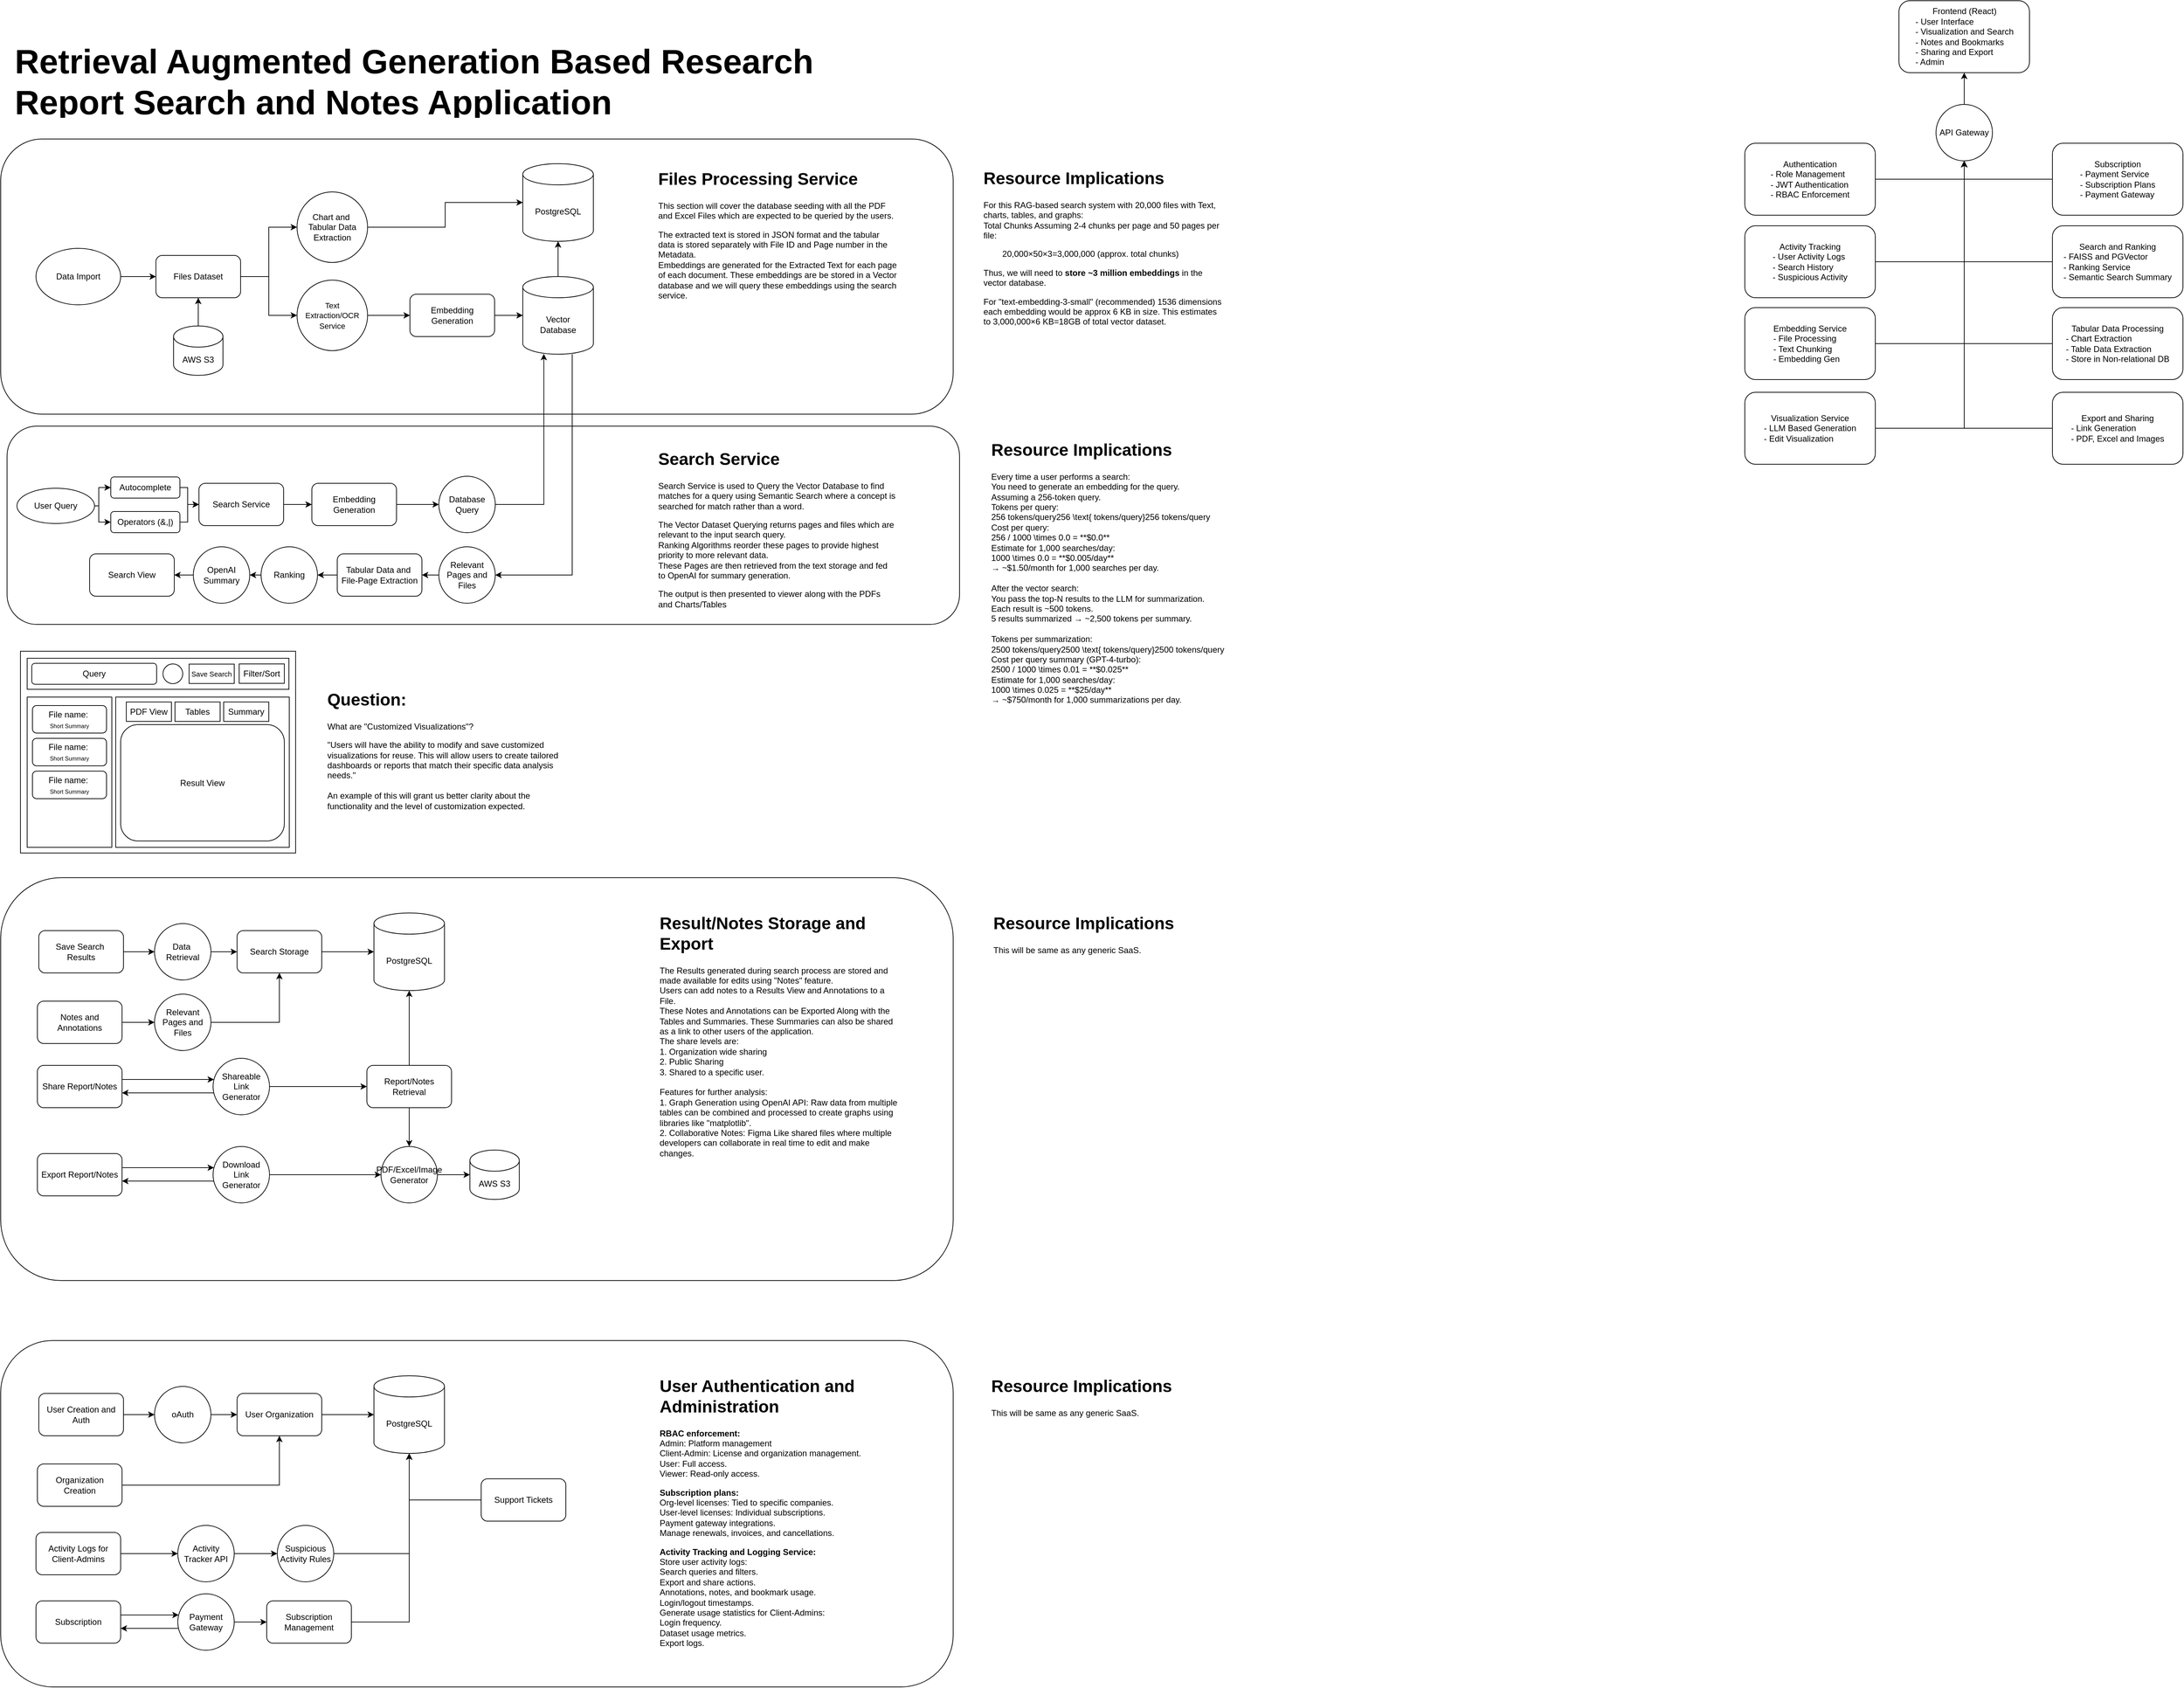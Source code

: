 <mxfile version="26.1.3">
  <diagram id="prtHgNgQTEPvFCAcTncT" name="Page-1">
    <mxGraphModel dx="2468" dy="1210" grid="0" gridSize="10" guides="1" tooltips="1" connect="1" arrows="1" fold="1" page="0" pageScale="1" pageWidth="827" pageHeight="1169" math="0" shadow="0">
      <root>
        <mxCell id="0" />
        <mxCell id="1" parent="0" />
        <mxCell id="w0o_VN7VHRVcwuZl0_9_-65" value="&lt;h1 style=&quot;margin-top: 0px;&quot;&gt;Resource Implications&lt;/h1&gt;&lt;p class=&quot;&quot; data-end=&quot;107&quot; data-start=&quot;69&quot;&gt;For this RAG-based search system with &lt;span data-end=&quot;126&quot; data-start=&quot;110&quot;&gt;20,000 files with &lt;/span&gt;&lt;span data-end=&quot;151&quot; data-start=&quot;129&quot;&gt;Text, charts, tables, and graphs:&lt;br&gt;Total Chunks Assuming 2-4 chunks per page and 50 pages per file: &lt;br&gt;&lt;/span&gt;&lt;/p&gt;&lt;p class=&quot;&quot; data-end=&quot;107&quot; data-start=&quot;69&quot;&gt;&lt;span class=&quot;katex-display&quot;&gt;&lt;span class=&quot;katex&quot;&gt;&lt;span aria-hidden=&quot;true&quot; class=&quot;katex-html&quot;&gt;&lt;span class=&quot;base&quot;&gt;&lt;span class=&quot;mord&quot;&gt;&lt;span style=&quot;white-space: pre;&quot;&gt;&#x9;&lt;/span&gt;20&lt;/span&gt;&lt;span class=&quot;mpunct&quot;&gt;,&lt;/span&gt;&lt;span class=&quot;mspace&quot;&gt;&lt;/span&gt;&lt;span class=&quot;mord&quot;&gt;000&lt;/span&gt;&lt;span class=&quot;mspace&quot;&gt;&lt;/span&gt;&lt;span class=&quot;mbin&quot;&gt;×&lt;/span&gt;&lt;span class=&quot;mspace&quot;&gt;&lt;/span&gt;&lt;/span&gt;&lt;span class=&quot;base&quot;&gt;&lt;span class=&quot;strut&quot;&gt;&lt;/span&gt;&lt;span class=&quot;mord&quot;&gt;50&lt;/span&gt;&lt;span class=&quot;mspace&quot;&gt;&lt;/span&gt;&lt;span class=&quot;mbin&quot;&gt;×&lt;/span&gt;&lt;span class=&quot;mspace&quot;&gt;&lt;/span&gt;&lt;/span&gt;&lt;span class=&quot;base&quot;&gt;&lt;span class=&quot;strut&quot;&gt;&lt;/span&gt;&lt;span class=&quot;mord&quot;&gt;3&lt;/span&gt;&lt;span class=&quot;mspace&quot;&gt;&lt;/span&gt;&lt;span class=&quot;mrel&quot;&gt;=&lt;/span&gt;&lt;span class=&quot;mspace&quot;&gt;&lt;/span&gt;&lt;/span&gt;&lt;span class=&quot;base&quot;&gt;&lt;span class=&quot;strut&quot;&gt;&lt;/span&gt;&lt;span class=&quot;mord&quot;&gt;3&lt;/span&gt;&lt;span class=&quot;mpunct&quot;&gt;,&lt;/span&gt;&lt;span class=&quot;mspace&quot;&gt;&lt;/span&gt;&lt;span class=&quot;mord&quot;&gt;000&lt;/span&gt;&lt;span class=&quot;mpunct&quot;&gt;,&lt;/span&gt;&lt;span class=&quot;mspace&quot;&gt;&lt;/span&gt;&lt;span class=&quot;mord&quot;&gt;000&lt;/span&gt;&lt;span class=&quot;mord text&quot;&gt;&lt;span class=&quot;mord&quot;&gt;&amp;nbsp;(approx.&amp;nbsp;total&amp;nbsp;chunks)&lt;/span&gt;&lt;/span&gt;&lt;/span&gt;&lt;/span&gt;&lt;/span&gt;&lt;/span&gt;&lt;/p&gt;&lt;p class=&quot;&quot; data-end=&quot;595&quot; data-start=&quot;516&quot;&gt;Thus, we will need to &lt;strong data-end=&quot;570&quot; data-start=&quot;539&quot;&gt;store ~3 million embeddings&lt;/strong&gt; in the vector database.&lt;/p&gt;&lt;p class=&quot;&quot; data-end=&quot;595&quot; data-start=&quot;516&quot;&gt;For &quot;text-embedding-3-small&quot; (recommended) 1536 dimensions each embedding would be approx 6 KB in size. This estimates to &lt;span class=&quot;base&quot;&gt;&lt;span class=&quot;mord&quot;&gt;3&lt;/span&gt;&lt;span class=&quot;mpunct&quot;&gt;,&lt;/span&gt;&lt;span class=&quot;mspace&quot;&gt;&lt;/span&gt;&lt;span class=&quot;mord&quot;&gt;000&lt;/span&gt;&lt;span class=&quot;mpunct&quot;&gt;,&lt;/span&gt;&lt;span class=&quot;mspace&quot;&gt;&lt;/span&gt;&lt;span class=&quot;mord&quot;&gt;000&lt;/span&gt;&lt;span class=&quot;mspace&quot;&gt;&lt;/span&gt;&lt;span class=&quot;mbin&quot;&gt;×&lt;/span&gt;&lt;span class=&quot;mspace&quot;&gt;&lt;/span&gt;&lt;/span&gt;&lt;span class=&quot;base&quot;&gt;&lt;span class=&quot;strut&quot;&gt;&lt;/span&gt;&lt;span class=&quot;mord&quot;&gt;6&lt;/span&gt;&lt;span class=&quot;mord text&quot;&gt;&lt;span class=&quot;mord&quot;&gt;&amp;nbsp;KB&lt;/span&gt;&lt;/span&gt;&lt;span class=&quot;mspace&quot;&gt;&lt;/span&gt;&lt;span class=&quot;mrel&quot;&gt;=&lt;/span&gt;&lt;span class=&quot;mspace&quot;&gt;&lt;/span&gt;&lt;/span&gt;&lt;span class=&quot;base&quot;&gt;&lt;span class=&quot;strut&quot;&gt;&lt;/span&gt;&lt;span class=&quot;mord&quot;&gt;18&lt;/span&gt;&lt;span class=&quot;mord mathnormal&quot;&gt;GB of total vector dataset.&lt;/span&gt;&lt;/span&gt;&lt;/p&gt;&lt;p class=&quot;&quot; data-end=&quot;595&quot; data-start=&quot;516&quot;&gt;&lt;span class=&quot;base&quot;&gt;&lt;span class=&quot;mord mathnormal&quot;&gt;&lt;br&gt;&lt;/span&gt;&lt;/span&gt;&lt;/p&gt;&lt;br/&gt;&lt;p class=&quot;&quot; data-end=&quot;107&quot; data-start=&quot;69&quot;&gt;&lt;br&gt;&lt;br/&gt;&lt;/p&gt;&lt;p class=&quot;&quot; data-end=&quot;595&quot; data-start=&quot;516&quot;&gt;&lt;br&gt;&lt;/p&gt;&lt;p class=&quot;&quot; data-end=&quot;107&quot; data-start=&quot;69&quot;&gt;&lt;br&gt;&lt;/p&gt;" style="text;html=1;whiteSpace=wrap;overflow=hidden;rounded=0;" vertex="1" parent="1">
          <mxGeometry x="1281" y="-40" width="340" height="230" as="geometry" />
        </mxCell>
        <mxCell id="w0o_VN7VHRVcwuZl0_9_-64" value="" style="rounded=1;whiteSpace=wrap;html=1;" vertex="1" parent="1">
          <mxGeometry x="-101" y="332" width="1350" height="281" as="geometry" />
        </mxCell>
        <mxCell id="w0o_VN7VHRVcwuZl0_9_-26" style="edgeStyle=orthogonalEdgeStyle;rounded=0;orthogonalLoop=1;jettySize=auto;html=1;entryX=0;entryY=0.5;entryDx=0;entryDy=0;" edge="1" parent="1" source="w0o_VN7VHRVcwuZl0_9_-22" target="w0o_VN7VHRVcwuZl0_9_-25">
          <mxGeometry relative="1" as="geometry" />
        </mxCell>
        <mxCell id="w0o_VN7VHRVcwuZl0_9_-22" value="Search Service" style="rounded=1;whiteSpace=wrap;html=1;" vertex="1" parent="1">
          <mxGeometry x="171" y="413" width="120" height="60" as="geometry" />
        </mxCell>
        <mxCell id="w0o_VN7VHRVcwuZl0_9_-80" style="edgeStyle=orthogonalEdgeStyle;rounded=0;orthogonalLoop=1;jettySize=auto;html=1;" edge="1" parent="1" source="w0o_VN7VHRVcwuZl0_9_-23" target="w0o_VN7VHRVcwuZl0_9_-76">
          <mxGeometry relative="1" as="geometry">
            <Array as="points">
              <mxPoint x="29" y="445" />
              <mxPoint x="29" y="419" />
            </Array>
          </mxGeometry>
        </mxCell>
        <mxCell id="w0o_VN7VHRVcwuZl0_9_-81" style="edgeStyle=orthogonalEdgeStyle;rounded=0;orthogonalLoop=1;jettySize=auto;html=1;" edge="1" parent="1" source="w0o_VN7VHRVcwuZl0_9_-23" target="w0o_VN7VHRVcwuZl0_9_-79">
          <mxGeometry relative="1" as="geometry">
            <Array as="points">
              <mxPoint x="29" y="445" />
              <mxPoint x="29" y="468" />
            </Array>
          </mxGeometry>
        </mxCell>
        <mxCell id="w0o_VN7VHRVcwuZl0_9_-23" value="User Query" style="ellipse;whiteSpace=wrap;html=1;" vertex="1" parent="1">
          <mxGeometry x="-87" y="420" width="110" height="50" as="geometry" />
        </mxCell>
        <mxCell id="w0o_VN7VHRVcwuZl0_9_-31" style="edgeStyle=orthogonalEdgeStyle;rounded=0;orthogonalLoop=1;jettySize=auto;html=1;entryX=0;entryY=0.5;entryDx=0;entryDy=0;" edge="1" parent="1" source="w0o_VN7VHRVcwuZl0_9_-25" target="w0o_VN7VHRVcwuZl0_9_-30">
          <mxGeometry relative="1" as="geometry" />
        </mxCell>
        <mxCell id="w0o_VN7VHRVcwuZl0_9_-25" value="Embedding Generation" style="rounded=1;whiteSpace=wrap;html=1;" vertex="1" parent="1">
          <mxGeometry x="331" y="413" width="120" height="60" as="geometry" />
        </mxCell>
        <mxCell id="w0o_VN7VHRVcwuZl0_9_-29" value="" style="group;fillColor=none;" vertex="1" connectable="0" parent="1">
          <mxGeometry x="-110" y="-75" width="1350" height="390" as="geometry" />
        </mxCell>
        <mxCell id="w0o_VN7VHRVcwuZl0_9_-28" value="" style="rounded=1;whiteSpace=wrap;html=1;" vertex="1" parent="w0o_VN7VHRVcwuZl0_9_-29">
          <mxGeometry width="1350" height="390" as="geometry" />
        </mxCell>
        <mxCell id="w0o_VN7VHRVcwuZl0_9_-8" style="edgeStyle=orthogonalEdgeStyle;rounded=0;orthogonalLoop=1;jettySize=auto;html=1;entryX=0;entryY=0.5;entryDx=0;entryDy=0;" edge="1" parent="w0o_VN7VHRVcwuZl0_9_-29" source="w0o_VN7VHRVcwuZl0_9_-1" target="w0o_VN7VHRVcwuZl0_9_-3">
          <mxGeometry relative="1" as="geometry" />
        </mxCell>
        <mxCell id="w0o_VN7VHRVcwuZl0_9_-9" style="edgeStyle=orthogonalEdgeStyle;rounded=0;orthogonalLoop=1;jettySize=auto;html=1;entryX=0;entryY=0.5;entryDx=0;entryDy=0;" edge="1" parent="w0o_VN7VHRVcwuZl0_9_-29" source="w0o_VN7VHRVcwuZl0_9_-1" target="w0o_VN7VHRVcwuZl0_9_-4">
          <mxGeometry relative="1" as="geometry" />
        </mxCell>
        <mxCell id="w0o_VN7VHRVcwuZl0_9_-1" value="Files Dataset" style="rounded=1;whiteSpace=wrap;html=1;" vertex="1" parent="w0o_VN7VHRVcwuZl0_9_-29">
          <mxGeometry x="220" y="165" width="120" height="60" as="geometry" />
        </mxCell>
        <mxCell id="w0o_VN7VHRVcwuZl0_9_-2" value="Embedding Generation" style="rounded=1;whiteSpace=wrap;html=1;" vertex="1" parent="w0o_VN7VHRVcwuZl0_9_-29">
          <mxGeometry x="580" y="220" width="120" height="60" as="geometry" />
        </mxCell>
        <mxCell id="w0o_VN7VHRVcwuZl0_9_-10" style="edgeStyle=orthogonalEdgeStyle;rounded=0;orthogonalLoop=1;jettySize=auto;html=1;entryX=0;entryY=0.5;entryDx=0;entryDy=0;" edge="1" parent="w0o_VN7VHRVcwuZl0_9_-29" source="w0o_VN7VHRVcwuZl0_9_-3" target="w0o_VN7VHRVcwuZl0_9_-2">
          <mxGeometry relative="1" as="geometry" />
        </mxCell>
        <mxCell id="w0o_VN7VHRVcwuZl0_9_-3" value="&lt;p&gt;&lt;font style=&quot;font-size: 11px;&quot;&gt;Text Extraction/OCR Service&lt;/font&gt;&lt;/p&gt;" style="ellipse;whiteSpace=wrap;html=1;aspect=fixed;" vertex="1" parent="w0o_VN7VHRVcwuZl0_9_-29">
          <mxGeometry x="420" y="200" width="100" height="100" as="geometry" />
        </mxCell>
        <mxCell id="w0o_VN7VHRVcwuZl0_9_-15" style="edgeStyle=orthogonalEdgeStyle;rounded=0;orthogonalLoop=1;jettySize=auto;html=1;entryX=0;entryY=0.5;entryDx=0;entryDy=0;entryPerimeter=0;" edge="1" parent="w0o_VN7VHRVcwuZl0_9_-29" source="w0o_VN7VHRVcwuZl0_9_-4" target="w0o_VN7VHRVcwuZl0_9_-12">
          <mxGeometry relative="1" as="geometry">
            <mxPoint x="610" y="265" as="targetPoint" />
          </mxGeometry>
        </mxCell>
        <mxCell id="w0o_VN7VHRVcwuZl0_9_-4" value="&lt;div&gt;Chart and&amp;nbsp;&lt;/div&gt;&lt;div&gt;Tabular Data Extraction&lt;/div&gt;" style="ellipse;whiteSpace=wrap;html=1;aspect=fixed;" vertex="1" parent="w0o_VN7VHRVcwuZl0_9_-29">
          <mxGeometry x="420" y="75" width="100" height="100" as="geometry" />
        </mxCell>
        <mxCell id="w0o_VN7VHRVcwuZl0_9_-14" style="edgeStyle=orthogonalEdgeStyle;rounded=0;orthogonalLoop=1;jettySize=auto;html=1;" edge="1" parent="w0o_VN7VHRVcwuZl0_9_-29" source="w0o_VN7VHRVcwuZl0_9_-6" target="w0o_VN7VHRVcwuZl0_9_-12">
          <mxGeometry relative="1" as="geometry" />
        </mxCell>
        <mxCell id="w0o_VN7VHRVcwuZl0_9_-6" value="&lt;div&gt;Vector&lt;/div&gt;&lt;div&gt;Database&lt;/div&gt;" style="shape=cylinder3;whiteSpace=wrap;html=1;boundedLbl=1;backgroundOutline=1;size=15;" vertex="1" parent="w0o_VN7VHRVcwuZl0_9_-29">
          <mxGeometry x="740" y="195" width="100" height="110" as="geometry" />
        </mxCell>
        <mxCell id="w0o_VN7VHRVcwuZl0_9_-12" value="PostgreSQL" style="shape=cylinder3;whiteSpace=wrap;html=1;boundedLbl=1;backgroundOutline=1;size=15;" vertex="1" parent="w0o_VN7VHRVcwuZl0_9_-29">
          <mxGeometry x="740" y="35" width="100" height="110" as="geometry" />
        </mxCell>
        <mxCell id="w0o_VN7VHRVcwuZl0_9_-13" style="edgeStyle=orthogonalEdgeStyle;rounded=0;orthogonalLoop=1;jettySize=auto;html=1;entryX=0;entryY=0.5;entryDx=0;entryDy=0;entryPerimeter=0;" edge="1" parent="w0o_VN7VHRVcwuZl0_9_-29" source="w0o_VN7VHRVcwuZl0_9_-2" target="w0o_VN7VHRVcwuZl0_9_-6">
          <mxGeometry relative="1" as="geometry" />
        </mxCell>
        <mxCell id="w0o_VN7VHRVcwuZl0_9_-17" value="&lt;h1 style=&quot;margin-top: 0px;&quot;&gt;Files Processing Service&lt;/h1&gt;&lt;p&gt;This section will cover the database seeding with all the PDF and Excel Files which are expected to be queried by the users.&lt;/p&gt;&lt;p&gt;The extracted text is stored in JSON format and the tabular data is stored separately with File ID and Page number in the Metadata. &lt;br&gt;Embeddings are generated for the Extracted Text for each page of each document. These embeddings are be stored in a Vector database and we will query these embeddings using the search service.&lt;/p&gt;" style="text;html=1;whiteSpace=wrap;overflow=hidden;rounded=0;" vertex="1" parent="w0o_VN7VHRVcwuZl0_9_-29">
          <mxGeometry x="930" y="36" width="340" height="230" as="geometry" />
        </mxCell>
        <mxCell id="w0o_VN7VHRVcwuZl0_9_-19" style="edgeStyle=orthogonalEdgeStyle;rounded=0;orthogonalLoop=1;jettySize=auto;html=1;entryX=0;entryY=0.5;entryDx=0;entryDy=0;" edge="1" parent="w0o_VN7VHRVcwuZl0_9_-29" source="w0o_VN7VHRVcwuZl0_9_-18" target="w0o_VN7VHRVcwuZl0_9_-1">
          <mxGeometry relative="1" as="geometry" />
        </mxCell>
        <mxCell id="w0o_VN7VHRVcwuZl0_9_-18" value="Data Import" style="ellipse;whiteSpace=wrap;html=1;" vertex="1" parent="w0o_VN7VHRVcwuZl0_9_-29">
          <mxGeometry x="50" y="155" width="120" height="80" as="geometry" />
        </mxCell>
        <mxCell id="w0o_VN7VHRVcwuZl0_9_-21" value="" style="edgeStyle=orthogonalEdgeStyle;rounded=0;orthogonalLoop=1;jettySize=auto;html=1;" edge="1" parent="w0o_VN7VHRVcwuZl0_9_-29" source="w0o_VN7VHRVcwuZl0_9_-20" target="w0o_VN7VHRVcwuZl0_9_-1">
          <mxGeometry relative="1" as="geometry" />
        </mxCell>
        <mxCell id="w0o_VN7VHRVcwuZl0_9_-20" value="AWS S3" style="shape=cylinder3;whiteSpace=wrap;html=1;boundedLbl=1;backgroundOutline=1;size=15;" vertex="1" parent="w0o_VN7VHRVcwuZl0_9_-29">
          <mxGeometry x="245" y="265" width="70" height="70" as="geometry" />
        </mxCell>
        <mxCell id="w0o_VN7VHRVcwuZl0_9_-32" style="edgeStyle=orthogonalEdgeStyle;rounded=0;orthogonalLoop=1;jettySize=auto;html=1;entryX=0.298;entryY=0.996;entryDx=0;entryDy=0;entryPerimeter=0;" edge="1" parent="1" source="w0o_VN7VHRVcwuZl0_9_-30" target="w0o_VN7VHRVcwuZl0_9_-6">
          <mxGeometry relative="1" as="geometry" />
        </mxCell>
        <mxCell id="w0o_VN7VHRVcwuZl0_9_-30" value="Database Query" style="ellipse;whiteSpace=wrap;html=1;aspect=fixed;" vertex="1" parent="1">
          <mxGeometry x="511" y="403" width="80" height="80" as="geometry" />
        </mxCell>
        <mxCell id="w0o_VN7VHRVcwuZl0_9_-37" style="edgeStyle=orthogonalEdgeStyle;rounded=0;orthogonalLoop=1;jettySize=auto;html=1;entryX=1;entryY=0.5;entryDx=0;entryDy=0;" edge="1" parent="1" source="w0o_VN7VHRVcwuZl0_9_-33" target="w0o_VN7VHRVcwuZl0_9_-36">
          <mxGeometry relative="1" as="geometry" />
        </mxCell>
        <mxCell id="w0o_VN7VHRVcwuZl0_9_-33" value="&lt;div&gt;Relevant Pages and Files&lt;/div&gt;" style="ellipse;whiteSpace=wrap;html=1;aspect=fixed;" vertex="1" parent="1">
          <mxGeometry x="511" y="503" width="80" height="80" as="geometry" />
        </mxCell>
        <mxCell id="w0o_VN7VHRVcwuZl0_9_-34" style="edgeStyle=orthogonalEdgeStyle;rounded=0;orthogonalLoop=1;jettySize=auto;html=1;entryX=1;entryY=0.5;entryDx=0;entryDy=0;" edge="1" parent="1" source="w0o_VN7VHRVcwuZl0_9_-6" target="w0o_VN7VHRVcwuZl0_9_-33">
          <mxGeometry relative="1" as="geometry">
            <Array as="points">
              <mxPoint x="700" y="543" />
            </Array>
          </mxGeometry>
        </mxCell>
        <mxCell id="w0o_VN7VHRVcwuZl0_9_-41" style="edgeStyle=orthogonalEdgeStyle;rounded=0;orthogonalLoop=1;jettySize=auto;html=1;entryX=1;entryY=0.5;entryDx=0;entryDy=0;" edge="1" parent="1" source="w0o_VN7VHRVcwuZl0_9_-36" target="w0o_VN7VHRVcwuZl0_9_-39">
          <mxGeometry relative="1" as="geometry" />
        </mxCell>
        <mxCell id="w0o_VN7VHRVcwuZl0_9_-36" value="&lt;div&gt;Tabular Data and&amp;nbsp;&lt;/div&gt;&lt;div&gt;File-Page Extraction&lt;/div&gt;" style="rounded=1;whiteSpace=wrap;html=1;" vertex="1" parent="1">
          <mxGeometry x="367" y="513" width="120" height="60" as="geometry" />
        </mxCell>
        <mxCell id="w0o_VN7VHRVcwuZl0_9_-69" style="edgeStyle=orthogonalEdgeStyle;rounded=0;orthogonalLoop=1;jettySize=auto;html=1;" edge="1" parent="1" source="w0o_VN7VHRVcwuZl0_9_-39" target="w0o_VN7VHRVcwuZl0_9_-68">
          <mxGeometry relative="1" as="geometry" />
        </mxCell>
        <mxCell id="w0o_VN7VHRVcwuZl0_9_-39" value="Ranking" style="ellipse;whiteSpace=wrap;html=1;aspect=fixed;" vertex="1" parent="1">
          <mxGeometry x="259" y="503" width="80" height="80" as="geometry" />
        </mxCell>
        <mxCell id="w0o_VN7VHRVcwuZl0_9_-42" value="Search View" style="rounded=1;whiteSpace=wrap;html=1;" vertex="1" parent="1">
          <mxGeometry x="16" y="513" width="120" height="60" as="geometry" />
        </mxCell>
        <mxCell id="w0o_VN7VHRVcwuZl0_9_-63" value="&lt;h1 style=&quot;margin-top: 0px;&quot;&gt;Search Service&lt;/h1&gt;&lt;p&gt;Search Service is used to Query the Vector Database to find matches for a query using Semantic Search where a concept is searched for match rather than a word.&lt;/p&gt;&lt;p&gt;The Vector Dataset Querying returns pages and files which are relevant to the input search query. &lt;br&gt;Ranking Algorithms reorder these pages to provide highest priority to more relevant data.&lt;br&gt;These Pages are then retrieved from the text storage and fed to OpenAI for summary generation. &lt;br&gt;&lt;/p&gt;&lt;p&gt;The output is then presented to viewer along with the PDFs and Charts/Tables&lt;/p&gt;" style="text;html=1;whiteSpace=wrap;overflow=hidden;rounded=0;" vertex="1" parent="1">
          <mxGeometry x="820" y="357.5" width="340" height="230" as="geometry" />
        </mxCell>
        <mxCell id="w0o_VN7VHRVcwuZl0_9_-67" value="&lt;h1 style=&quot;margin-top: 0px;&quot;&gt;&lt;font style=&quot;font-size: 48px;&quot;&gt;Retrieval Augmented Generation Based Research Report Search and Notes Application&lt;/font&gt;&lt;/h1&gt;" style="text;html=1;whiteSpace=wrap;overflow=hidden;rounded=0;movable=1;resizable=1;rotatable=1;deletable=1;editable=1;locked=0;connectable=1;" vertex="1" parent="1">
          <mxGeometry x="-92" y="-220" width="1235" height="112" as="geometry" />
        </mxCell>
        <mxCell id="w0o_VN7VHRVcwuZl0_9_-70" style="edgeStyle=orthogonalEdgeStyle;rounded=0;orthogonalLoop=1;jettySize=auto;html=1;" edge="1" parent="1" source="w0o_VN7VHRVcwuZl0_9_-68" target="w0o_VN7VHRVcwuZl0_9_-42">
          <mxGeometry relative="1" as="geometry" />
        </mxCell>
        <mxCell id="w0o_VN7VHRVcwuZl0_9_-68" value="&lt;div&gt;OpenAI&lt;/div&gt;&lt;div&gt;Summary&lt;/div&gt;" style="ellipse;whiteSpace=wrap;html=1;aspect=fixed;" vertex="1" parent="1">
          <mxGeometry x="163" y="503" width="80" height="80" as="geometry" />
        </mxCell>
        <mxCell id="w0o_VN7VHRVcwuZl0_9_-82" style="edgeStyle=orthogonalEdgeStyle;rounded=0;orthogonalLoop=1;jettySize=auto;html=1;" edge="1" parent="1" source="w0o_VN7VHRVcwuZl0_9_-76" target="w0o_VN7VHRVcwuZl0_9_-22">
          <mxGeometry relative="1" as="geometry">
            <Array as="points">
              <mxPoint x="155" y="419" />
              <mxPoint x="155" y="443" />
            </Array>
          </mxGeometry>
        </mxCell>
        <mxCell id="w0o_VN7VHRVcwuZl0_9_-76" value="Autocomplete" style="rounded=1;whiteSpace=wrap;html=1;" vertex="1" parent="1">
          <mxGeometry x="46" y="404" width="98" height="30" as="geometry" />
        </mxCell>
        <mxCell id="w0o_VN7VHRVcwuZl0_9_-83" style="edgeStyle=orthogonalEdgeStyle;rounded=0;orthogonalLoop=1;jettySize=auto;html=1;entryX=0;entryY=0.5;entryDx=0;entryDy=0;" edge="1" parent="1" source="w0o_VN7VHRVcwuZl0_9_-79" target="w0o_VN7VHRVcwuZl0_9_-22">
          <mxGeometry relative="1" as="geometry">
            <Array as="points">
              <mxPoint x="155" y="468" />
              <mxPoint x="155" y="443" />
            </Array>
          </mxGeometry>
        </mxCell>
        <mxCell id="w0o_VN7VHRVcwuZl0_9_-79" value="Operators (&amp;amp;,|)" style="rounded=1;whiteSpace=wrap;html=1;" vertex="1" parent="1">
          <mxGeometry x="46" y="453" width="98" height="30" as="geometry" />
        </mxCell>
        <mxCell id="w0o_VN7VHRVcwuZl0_9_-99" value="" style="group" vertex="1" connectable="0" parent="1">
          <mxGeometry x="-82" y="651" width="390" height="286" as="geometry" />
        </mxCell>
        <mxCell id="w0o_VN7VHRVcwuZl0_9_-84" value="" style="rounded=0;whiteSpace=wrap;html=1;" vertex="1" parent="w0o_VN7VHRVcwuZl0_9_-99">
          <mxGeometry width="390" height="286" as="geometry" />
        </mxCell>
        <mxCell id="w0o_VN7VHRVcwuZl0_9_-85" value="" style="rounded=0;whiteSpace=wrap;html=1;" vertex="1" parent="w0o_VN7VHRVcwuZl0_9_-99">
          <mxGeometry x="9.5" y="65" width="120" height="213" as="geometry" />
        </mxCell>
        <mxCell id="w0o_VN7VHRVcwuZl0_9_-86" value="" style="rounded=0;whiteSpace=wrap;html=1;" vertex="1" parent="w0o_VN7VHRVcwuZl0_9_-99">
          <mxGeometry x="9.5" y="10" width="371" height="44" as="geometry" />
        </mxCell>
        <mxCell id="w0o_VN7VHRVcwuZl0_9_-87" value="Query" style="rounded=1;whiteSpace=wrap;html=1;" vertex="1" parent="w0o_VN7VHRVcwuZl0_9_-99">
          <mxGeometry x="16" y="17.12" width="177" height="29.75" as="geometry" />
        </mxCell>
        <mxCell id="w0o_VN7VHRVcwuZl0_9_-88" value="" style="ellipse;whiteSpace=wrap;html=1;aspect=fixed;" vertex="1" parent="w0o_VN7VHRVcwuZl0_9_-99">
          <mxGeometry x="202" y="18.005" width="28" height="28" as="geometry" />
        </mxCell>
        <mxCell id="w0o_VN7VHRVcwuZl0_9_-89" value="&lt;font style=&quot;font-size: 10px;&quot;&gt;Save Search&lt;/font&gt;" style="whiteSpace=wrap;html=1;rounded=0;" vertex="1" parent="w0o_VN7VHRVcwuZl0_9_-99">
          <mxGeometry x="239" y="18.25" width="64" height="27.51" as="geometry" />
        </mxCell>
        <mxCell id="w0o_VN7VHRVcwuZl0_9_-90" value="&lt;div&gt;File name:&amp;nbsp;&lt;/div&gt;&lt;div&gt;&lt;font style=&quot;font-size: 8px;&quot;&gt;Short Summary&lt;/font&gt;&lt;/div&gt;" style="rounded=1;whiteSpace=wrap;html=1;" vertex="1" parent="w0o_VN7VHRVcwuZl0_9_-99">
          <mxGeometry x="17" y="77" width="105" height="39" as="geometry" />
        </mxCell>
        <mxCell id="w0o_VN7VHRVcwuZl0_9_-91" value="&lt;div&gt;File name:&amp;nbsp;&lt;/div&gt;&lt;div&gt;&lt;font style=&quot;font-size: 8px;&quot;&gt;Short Summary&lt;/font&gt;&lt;/div&gt;" style="rounded=1;whiteSpace=wrap;html=1;" vertex="1" parent="w0o_VN7VHRVcwuZl0_9_-99">
          <mxGeometry x="17" y="123.5" width="105" height="39" as="geometry" />
        </mxCell>
        <mxCell id="w0o_VN7VHRVcwuZl0_9_-92" value="&lt;div&gt;File name:&amp;nbsp;&lt;/div&gt;&lt;div&gt;&lt;font style=&quot;font-size: 8px;&quot;&gt;Short Summary&lt;/font&gt;&lt;/div&gt;" style="rounded=1;whiteSpace=wrap;html=1;" vertex="1" parent="w0o_VN7VHRVcwuZl0_9_-99">
          <mxGeometry x="17" y="170" width="105" height="39" as="geometry" />
        </mxCell>
        <mxCell id="w0o_VN7VHRVcwuZl0_9_-93" value="" style="rounded=0;whiteSpace=wrap;html=1;" vertex="1" parent="w0o_VN7VHRVcwuZl0_9_-99">
          <mxGeometry x="135" y="65" width="246" height="213" as="geometry" />
        </mxCell>
        <mxCell id="w0o_VN7VHRVcwuZl0_9_-94" value="Result View" style="rounded=1;whiteSpace=wrap;html=1;" vertex="1" parent="w0o_VN7VHRVcwuZl0_9_-99">
          <mxGeometry x="142" y="104" width="232" height="165" as="geometry" />
        </mxCell>
        <mxCell id="w0o_VN7VHRVcwuZl0_9_-96" value="PDF View" style="whiteSpace=wrap;html=1;rounded=0;" vertex="1" parent="w0o_VN7VHRVcwuZl0_9_-99">
          <mxGeometry x="150" y="72" width="64" height="27.51" as="geometry" />
        </mxCell>
        <mxCell id="w0o_VN7VHRVcwuZl0_9_-97" value="Tables" style="whiteSpace=wrap;html=1;rounded=0;" vertex="1" parent="w0o_VN7VHRVcwuZl0_9_-99">
          <mxGeometry x="219" y="72" width="64" height="27.51" as="geometry" />
        </mxCell>
        <mxCell id="w0o_VN7VHRVcwuZl0_9_-98" value="Summary" style="whiteSpace=wrap;html=1;rounded=0;" vertex="1" parent="w0o_VN7VHRVcwuZl0_9_-99">
          <mxGeometry x="288" y="72" width="64" height="27.51" as="geometry" />
        </mxCell>
        <mxCell id="w0o_VN7VHRVcwuZl0_9_-101" value="Filter/Sort" style="whiteSpace=wrap;html=1;rounded=0;" vertex="1" parent="w0o_VN7VHRVcwuZl0_9_-99">
          <mxGeometry x="310" y="18.01" width="64" height="27.51" as="geometry" />
        </mxCell>
        <mxCell id="w0o_VN7VHRVcwuZl0_9_-102" value="&lt;h1 style=&quot;margin-top: 0px;&quot;&gt;Question:&lt;/h1&gt;&lt;p class=&quot;&quot; data-end=&quot;107&quot; data-start=&quot;69&quot;&gt;&lt;span data-end=&quot;151&quot; data-start=&quot;129&quot;&gt;What are &quot;Customized Visualizations&quot;?&lt;/span&gt;&lt;/p&gt;&quot;Users will have the ability to modify and save customized visualizations for reuse. This will allow users to create tailored dashboards or reports that match their specific data analysis needs.&quot;&lt;br&gt;&lt;br&gt;An example of this will grant us better clarity about the functionality and the level of customization expected.&lt;p class=&quot;&quot; data-end=&quot;595&quot; data-start=&quot;516&quot;&gt;&lt;br&gt;&lt;/p&gt;&lt;p class=&quot;&quot; data-end=&quot;107&quot; data-start=&quot;69&quot;&gt;&lt;br&gt;&lt;/p&gt;" style="text;html=1;whiteSpace=wrap;overflow=hidden;rounded=0;" vertex="1" parent="1">
          <mxGeometry x="351" y="699" width="340" height="190" as="geometry" />
        </mxCell>
        <mxCell id="w0o_VN7VHRVcwuZl0_9_-103" value="" style="rounded=1;whiteSpace=wrap;html=1;" vertex="1" parent="1">
          <mxGeometry x="-110" y="972" width="1350" height="571" as="geometry" />
        </mxCell>
        <mxCell id="w0o_VN7VHRVcwuZl0_9_-153" style="edgeStyle=orthogonalEdgeStyle;rounded=0;orthogonalLoop=1;jettySize=auto;html=1;" edge="1" parent="1" source="w0o_VN7VHRVcwuZl0_9_-113" target="w0o_VN7VHRVcwuZl0_9_-146">
          <mxGeometry relative="1" as="geometry" />
        </mxCell>
        <mxCell id="w0o_VN7VHRVcwuZl0_9_-113" value="&lt;div&gt;Relevant Pages and Files&lt;/div&gt;" style="ellipse;whiteSpace=wrap;html=1;aspect=fixed;" vertex="1" parent="1">
          <mxGeometry x="108" y="1137" width="80" height="80" as="geometry" />
        </mxCell>
        <mxCell id="w0o_VN7VHRVcwuZl0_9_-148" style="edgeStyle=orthogonalEdgeStyle;rounded=0;orthogonalLoop=1;jettySize=auto;html=1;" edge="1" parent="1" source="w0o_VN7VHRVcwuZl0_9_-118" target="w0o_VN7VHRVcwuZl0_9_-121">
          <mxGeometry relative="1" as="geometry" />
        </mxCell>
        <mxCell id="w0o_VN7VHRVcwuZl0_9_-118" value="&lt;div&gt;Save Search&amp;nbsp;&lt;/div&gt;&lt;div&gt;Results&lt;/div&gt;" style="rounded=1;whiteSpace=wrap;html=1;" vertex="1" parent="1">
          <mxGeometry x="-56" y="1047" width="120" height="60" as="geometry" />
        </mxCell>
        <mxCell id="w0o_VN7VHRVcwuZl0_9_-119" value="&lt;h1 style=&quot;margin-top: 0px;&quot;&gt;Result/Notes Storage and Export&lt;/h1&gt;&lt;div&gt;The Results generated during search process are stored and made available for edits using &quot;Notes&quot; feature. &lt;br&gt;Users can add notes to a Results View and Annotations to a File.&lt;/div&gt;&lt;div&gt;These Notes and Annotations can be Exported Along with the Tables and Summaries. These Summaries can also be shared as a link to other users of the application.&lt;/div&gt;&lt;div&gt;The share levels are:&lt;br&gt;1. Organization wide sharing&lt;/div&gt;&lt;div&gt;2. Public Sharing&lt;/div&gt;&lt;div&gt;3. Shared to a specific user.&lt;br&gt;&lt;br&gt;Features for further analysis:&lt;br&gt;1. Graph Generation using OpenAI API: Raw data from multiple tables can be combined and processed to create graphs using libraries like &quot;matplotlib&quot;.&lt;/div&gt;&lt;div&gt;2. Collaborative Notes: Figma Like shared files where multiple developers can collaborate in real time to edit and make changes. &lt;br&gt;&lt;/div&gt;&lt;div&gt;&lt;br&gt;&lt;/div&gt;" style="text;html=1;whiteSpace=wrap;overflow=hidden;rounded=0;" vertex="1" parent="1">
          <mxGeometry x="822" y="1015.5" width="340" height="386.5" as="geometry" />
        </mxCell>
        <mxCell id="w0o_VN7VHRVcwuZl0_9_-149" style="edgeStyle=orthogonalEdgeStyle;rounded=0;orthogonalLoop=1;jettySize=auto;html=1;" edge="1" parent="1" source="w0o_VN7VHRVcwuZl0_9_-121" target="w0o_VN7VHRVcwuZl0_9_-146">
          <mxGeometry relative="1" as="geometry" />
        </mxCell>
        <mxCell id="w0o_VN7VHRVcwuZl0_9_-121" value="&lt;div&gt;Data&amp;nbsp;&lt;/div&gt;&lt;div&gt;Retrieval&lt;/div&gt;" style="ellipse;whiteSpace=wrap;html=1;aspect=fixed;" vertex="1" parent="1">
          <mxGeometry x="108" y="1037" width="80" height="80" as="geometry" />
        </mxCell>
        <mxCell id="w0o_VN7VHRVcwuZl0_9_-145" value="PostgreSQL" style="shape=cylinder3;whiteSpace=wrap;html=1;boundedLbl=1;backgroundOutline=1;size=15;" vertex="1" parent="1">
          <mxGeometry x="419" y="1022" width="100" height="110" as="geometry" />
        </mxCell>
        <mxCell id="w0o_VN7VHRVcwuZl0_9_-150" style="edgeStyle=orthogonalEdgeStyle;rounded=0;orthogonalLoop=1;jettySize=auto;html=1;" edge="1" parent="1" source="w0o_VN7VHRVcwuZl0_9_-146" target="w0o_VN7VHRVcwuZl0_9_-145">
          <mxGeometry relative="1" as="geometry" />
        </mxCell>
        <mxCell id="w0o_VN7VHRVcwuZl0_9_-146" value="Search Storage" style="rounded=1;whiteSpace=wrap;html=1;" vertex="1" parent="1">
          <mxGeometry x="225" y="1047" width="120" height="60" as="geometry" />
        </mxCell>
        <mxCell id="w0o_VN7VHRVcwuZl0_9_-152" style="edgeStyle=orthogonalEdgeStyle;rounded=0;orthogonalLoop=1;jettySize=auto;html=1;entryX=0;entryY=0.5;entryDx=0;entryDy=0;" edge="1" parent="1" source="w0o_VN7VHRVcwuZl0_9_-151" target="w0o_VN7VHRVcwuZl0_9_-113">
          <mxGeometry relative="1" as="geometry" />
        </mxCell>
        <mxCell id="w0o_VN7VHRVcwuZl0_9_-151" value="Notes and Annotations" style="rounded=1;whiteSpace=wrap;html=1;" vertex="1" parent="1">
          <mxGeometry x="-58" y="1147" width="120" height="60" as="geometry" />
        </mxCell>
        <mxCell id="w0o_VN7VHRVcwuZl0_9_-166" style="edgeStyle=orthogonalEdgeStyle;rounded=0;orthogonalLoop=1;jettySize=auto;html=1;" edge="1" parent="1" source="w0o_VN7VHRVcwuZl0_9_-154" target="w0o_VN7VHRVcwuZl0_9_-162">
          <mxGeometry relative="1" as="geometry">
            <Array as="points">
              <mxPoint x="126" y="1258" />
              <mxPoint x="126" y="1258" />
            </Array>
          </mxGeometry>
        </mxCell>
        <mxCell id="w0o_VN7VHRVcwuZl0_9_-154" value="Share Report/Notes" style="rounded=1;whiteSpace=wrap;html=1;" vertex="1" parent="1">
          <mxGeometry x="-58" y="1238" width="120" height="60" as="geometry" />
        </mxCell>
        <mxCell id="w0o_VN7VHRVcwuZl0_9_-168" style="edgeStyle=orthogonalEdgeStyle;rounded=0;orthogonalLoop=1;jettySize=auto;html=1;" edge="1" parent="1" source="w0o_VN7VHRVcwuZl0_9_-162" target="w0o_VN7VHRVcwuZl0_9_-154">
          <mxGeometry relative="1" as="geometry">
            <Array as="points">
              <mxPoint x="128" y="1277" />
              <mxPoint x="128" y="1277" />
            </Array>
          </mxGeometry>
        </mxCell>
        <mxCell id="w0o_VN7VHRVcwuZl0_9_-173" style="edgeStyle=orthogonalEdgeStyle;rounded=0;orthogonalLoop=1;jettySize=auto;html=1;entryX=0;entryY=0.5;entryDx=0;entryDy=0;" edge="1" parent="1" source="w0o_VN7VHRVcwuZl0_9_-162" target="w0o_VN7VHRVcwuZl0_9_-171">
          <mxGeometry relative="1" as="geometry" />
        </mxCell>
        <mxCell id="w0o_VN7VHRVcwuZl0_9_-162" value="Shareable Link Generator" style="ellipse;whiteSpace=wrap;html=1;aspect=fixed;" vertex="1" parent="1">
          <mxGeometry x="191" y="1228" width="80" height="80" as="geometry" />
        </mxCell>
        <mxCell id="w0o_VN7VHRVcwuZl0_9_-170" value="&lt;div&gt;&lt;font style=&quot;font-size: 12px;&quot;&gt;PDF/Excel/Image Generator&lt;/font&gt;&lt;/div&gt;" style="ellipse;whiteSpace=wrap;html=1;aspect=fixed;" vertex="1" parent="1">
          <mxGeometry x="429" y="1353" width="80" height="80" as="geometry" />
        </mxCell>
        <mxCell id="w0o_VN7VHRVcwuZl0_9_-172" style="edgeStyle=orthogonalEdgeStyle;rounded=0;orthogonalLoop=1;jettySize=auto;html=1;" edge="1" parent="1" source="w0o_VN7VHRVcwuZl0_9_-171" target="w0o_VN7VHRVcwuZl0_9_-145">
          <mxGeometry relative="1" as="geometry" />
        </mxCell>
        <mxCell id="w0o_VN7VHRVcwuZl0_9_-178" style="edgeStyle=orthogonalEdgeStyle;rounded=0;orthogonalLoop=1;jettySize=auto;html=1;" edge="1" parent="1" source="w0o_VN7VHRVcwuZl0_9_-171" target="w0o_VN7VHRVcwuZl0_9_-170">
          <mxGeometry relative="1" as="geometry" />
        </mxCell>
        <mxCell id="w0o_VN7VHRVcwuZl0_9_-171" value="Report/Notes Retrieval" style="rounded=1;whiteSpace=wrap;html=1;" vertex="1" parent="1">
          <mxGeometry x="409" y="1238" width="120" height="60" as="geometry" />
        </mxCell>
        <mxCell id="w0o_VN7VHRVcwuZl0_9_-175" value="AWS S3" style="shape=cylinder3;whiteSpace=wrap;html=1;boundedLbl=1;backgroundOutline=1;size=15;" vertex="1" parent="1">
          <mxGeometry x="555" y="1358" width="70" height="70" as="geometry" />
        </mxCell>
        <mxCell id="w0o_VN7VHRVcwuZl0_9_-179" style="edgeStyle=orthogonalEdgeStyle;rounded=0;orthogonalLoop=1;jettySize=auto;html=1;entryX=0;entryY=0.5;entryDx=0;entryDy=0;entryPerimeter=0;" edge="1" parent="1" source="w0o_VN7VHRVcwuZl0_9_-170" target="w0o_VN7VHRVcwuZl0_9_-175">
          <mxGeometry relative="1" as="geometry" />
        </mxCell>
        <mxCell id="w0o_VN7VHRVcwuZl0_9_-185" style="edgeStyle=orthogonalEdgeStyle;rounded=0;orthogonalLoop=1;jettySize=auto;html=1;" edge="1" parent="1" source="w0o_VN7VHRVcwuZl0_9_-181" target="w0o_VN7VHRVcwuZl0_9_-170">
          <mxGeometry relative="1" as="geometry" />
        </mxCell>
        <mxCell id="w0o_VN7VHRVcwuZl0_9_-181" value="Download Link Generator" style="ellipse;whiteSpace=wrap;html=1;aspect=fixed;" vertex="1" parent="1">
          <mxGeometry x="191" y="1353" width="80" height="80" as="geometry" />
        </mxCell>
        <mxCell id="w0o_VN7VHRVcwuZl0_9_-182" value="Export Report/Notes" style="rounded=1;whiteSpace=wrap;html=1;" vertex="1" parent="1">
          <mxGeometry x="-58" y="1363" width="120" height="60" as="geometry" />
        </mxCell>
        <mxCell id="w0o_VN7VHRVcwuZl0_9_-183" style="edgeStyle=orthogonalEdgeStyle;rounded=0;orthogonalLoop=1;jettySize=auto;html=1;" edge="1" source="w0o_VN7VHRVcwuZl0_9_-182" target="w0o_VN7VHRVcwuZl0_9_-181" parent="1">
          <mxGeometry relative="1" as="geometry">
            <Array as="points">
              <mxPoint x="126" y="1383" />
              <mxPoint x="126" y="1383" />
            </Array>
          </mxGeometry>
        </mxCell>
        <mxCell id="w0o_VN7VHRVcwuZl0_9_-184" style="edgeStyle=orthogonalEdgeStyle;rounded=0;orthogonalLoop=1;jettySize=auto;html=1;" edge="1" source="w0o_VN7VHRVcwuZl0_9_-181" target="w0o_VN7VHRVcwuZl0_9_-182" parent="1">
          <mxGeometry relative="1" as="geometry">
            <Array as="points">
              <mxPoint x="128" y="1402" />
              <mxPoint x="128" y="1402" />
            </Array>
          </mxGeometry>
        </mxCell>
        <mxCell id="w0o_VN7VHRVcwuZl0_9_-215" value="" style="rounded=1;whiteSpace=wrap;html=1;" vertex="1" parent="1">
          <mxGeometry x="-110" y="1628" width="1350" height="491" as="geometry" />
        </mxCell>
        <mxCell id="w0o_VN7VHRVcwuZl0_9_-218" style="edgeStyle=orthogonalEdgeStyle;rounded=0;orthogonalLoop=1;jettySize=auto;html=1;" edge="1" parent="1" source="w0o_VN7VHRVcwuZl0_9_-219" target="w0o_VN7VHRVcwuZl0_9_-222">
          <mxGeometry relative="1" as="geometry" />
        </mxCell>
        <mxCell id="w0o_VN7VHRVcwuZl0_9_-219" value="User Creation and Auth" style="rounded=1;whiteSpace=wrap;html=1;" vertex="1" parent="1">
          <mxGeometry x="-56" y="1703" width="120" height="60" as="geometry" />
        </mxCell>
        <mxCell id="w0o_VN7VHRVcwuZl0_9_-220" value="&lt;h1 style=&quot;margin-top: 0px;&quot;&gt;User Authentication and Administration&lt;/h1&gt;&lt;p class=&quot;&quot; data-end=&quot;3476&quot; data-start=&quot;3455&quot;&gt;&lt;b&gt;RBAC&amp;nbsp;enforcement:&lt;br&gt;&lt;/b&gt;Admin:&amp;nbsp;Platform&amp;nbsp;management&lt;br&gt;Client-Admin:&amp;nbsp;License&amp;nbsp;and&amp;nbsp;organization&amp;nbsp;management.&lt;br&gt;User:&amp;nbsp;Full&amp;nbsp;access.&lt;br&gt;Viewer:&amp;nbsp;Read-only&amp;nbsp;access.&lt;/p&gt;&lt;p class=&quot;&quot; data-end=&quot;3476&quot; data-start=&quot;3455&quot;&gt;&lt;b&gt;Subscription&amp;nbsp;plans:&lt;/b&gt;&lt;br&gt;Org-level&amp;nbsp;licenses:&amp;nbsp;Tied&amp;nbsp;to&amp;nbsp;specific&amp;nbsp;companies.&lt;br&gt;User-level&amp;nbsp;licenses:&amp;nbsp;Individual&amp;nbsp;subscriptions.&lt;br&gt;Payment&amp;nbsp;gateway&amp;nbsp;integrations.&lt;br&gt;Manage&amp;nbsp;renewals,&amp;nbsp;invoices,&amp;nbsp;and&amp;nbsp;cancellations.&lt;br&gt;&lt;/p&gt;&lt;p class=&quot;&quot; data-end=&quot;3476&quot; data-start=&quot;3455&quot;&gt;&lt;b&gt;Activity&amp;nbsp;Tracking&amp;nbsp;and&amp;nbsp;Logging&amp;nbsp;Service:&lt;/b&gt;&lt;br&gt;Store&amp;nbsp;user&amp;nbsp;activity&amp;nbsp;logs:&lt;br&gt;Search&amp;nbsp;queries&amp;nbsp;and&amp;nbsp;filters.&lt;br&gt;Export&amp;nbsp;and&amp;nbsp;share&amp;nbsp;actions.&lt;br&gt;Annotations,&amp;nbsp;notes,&amp;nbsp;and&amp;nbsp;bookmark&amp;nbsp;usage.&lt;br&gt;Login/logout&amp;nbsp;timestamps.&lt;br&gt;Generate&amp;nbsp;usage&amp;nbsp;statistics&amp;nbsp;for&amp;nbsp;Client-Admins:&lt;br&gt;Login&amp;nbsp;frequency.&lt;br&gt;Dataset&amp;nbsp;usage&amp;nbsp;metrics.&lt;br&gt;Export&amp;nbsp;logs.&lt;br&gt;&lt;br&gt;&lt;br&gt;&lt;br&gt;&lt;/p&gt;&lt;p class=&quot;&quot; data-end=&quot;3476&quot; data-start=&quot;3455&quot;&gt;&lt;br&gt;&lt;/p&gt;" style="text;html=1;whiteSpace=wrap;overflow=hidden;rounded=0;" vertex="1" parent="1">
          <mxGeometry x="822" y="1671.5" width="340" height="406.5" as="geometry" />
        </mxCell>
        <mxCell id="w0o_VN7VHRVcwuZl0_9_-221" style="edgeStyle=orthogonalEdgeStyle;rounded=0;orthogonalLoop=1;jettySize=auto;html=1;" edge="1" parent="1" source="w0o_VN7VHRVcwuZl0_9_-222" target="w0o_VN7VHRVcwuZl0_9_-225">
          <mxGeometry relative="1" as="geometry" />
        </mxCell>
        <mxCell id="w0o_VN7VHRVcwuZl0_9_-222" value="oAuth" style="ellipse;whiteSpace=wrap;html=1;aspect=fixed;" vertex="1" parent="1">
          <mxGeometry x="108" y="1693" width="80" height="80" as="geometry" />
        </mxCell>
        <mxCell id="w0o_VN7VHRVcwuZl0_9_-223" value="PostgreSQL" style="shape=cylinder3;whiteSpace=wrap;html=1;boundedLbl=1;backgroundOutline=1;size=15;" vertex="1" parent="1">
          <mxGeometry x="419" y="1678" width="100" height="110" as="geometry" />
        </mxCell>
        <mxCell id="w0o_VN7VHRVcwuZl0_9_-224" style="edgeStyle=orthogonalEdgeStyle;rounded=0;orthogonalLoop=1;jettySize=auto;html=1;" edge="1" parent="1" source="w0o_VN7VHRVcwuZl0_9_-225" target="w0o_VN7VHRVcwuZl0_9_-223">
          <mxGeometry relative="1" as="geometry" />
        </mxCell>
        <mxCell id="w0o_VN7VHRVcwuZl0_9_-225" value="User Organization" style="rounded=1;whiteSpace=wrap;html=1;" vertex="1" parent="1">
          <mxGeometry x="225" y="1703" width="120" height="60" as="geometry" />
        </mxCell>
        <mxCell id="w0o_VN7VHRVcwuZl0_9_-244" style="edgeStyle=orthogonalEdgeStyle;rounded=0;orthogonalLoop=1;jettySize=auto;html=1;" edge="1" parent="1" source="w0o_VN7VHRVcwuZl0_9_-227" target="w0o_VN7VHRVcwuZl0_9_-225">
          <mxGeometry relative="1" as="geometry" />
        </mxCell>
        <mxCell id="w0o_VN7VHRVcwuZl0_9_-227" value="&lt;div&gt;Organization&lt;/div&gt;&lt;div&gt;Creation&lt;/div&gt;" style="rounded=1;whiteSpace=wrap;html=1;" vertex="1" parent="1">
          <mxGeometry x="-58" y="1803" width="120" height="60" as="geometry" />
        </mxCell>
        <mxCell id="w0o_VN7VHRVcwuZl0_9_-228" style="edgeStyle=orthogonalEdgeStyle;rounded=0;orthogonalLoop=1;jettySize=auto;html=1;" edge="1" parent="1" source="w0o_VN7VHRVcwuZl0_9_-229" target="w0o_VN7VHRVcwuZl0_9_-232">
          <mxGeometry relative="1" as="geometry">
            <Array as="points">
              <mxPoint x="124" y="2017" />
              <mxPoint x="124" y="2017" />
            </Array>
          </mxGeometry>
        </mxCell>
        <mxCell id="w0o_VN7VHRVcwuZl0_9_-229" value="Subscription" style="rounded=1;whiteSpace=wrap;html=1;" vertex="1" parent="1">
          <mxGeometry x="-60" y="1997" width="120" height="60" as="geometry" />
        </mxCell>
        <mxCell id="w0o_VN7VHRVcwuZl0_9_-230" style="edgeStyle=orthogonalEdgeStyle;rounded=0;orthogonalLoop=1;jettySize=auto;html=1;" edge="1" parent="1" source="w0o_VN7VHRVcwuZl0_9_-232" target="w0o_VN7VHRVcwuZl0_9_-229">
          <mxGeometry relative="1" as="geometry">
            <Array as="points">
              <mxPoint x="126" y="2036" />
              <mxPoint x="126" y="2036" />
            </Array>
          </mxGeometry>
        </mxCell>
        <mxCell id="w0o_VN7VHRVcwuZl0_9_-231" style="edgeStyle=orthogonalEdgeStyle;rounded=0;orthogonalLoop=1;jettySize=auto;html=1;entryX=0;entryY=0.5;entryDx=0;entryDy=0;" edge="1" parent="1" source="w0o_VN7VHRVcwuZl0_9_-232" target="w0o_VN7VHRVcwuZl0_9_-236">
          <mxGeometry relative="1" as="geometry" />
        </mxCell>
        <mxCell id="w0o_VN7VHRVcwuZl0_9_-232" value="Payment Gateway" style="ellipse;whiteSpace=wrap;html=1;aspect=fixed;" vertex="1" parent="1">
          <mxGeometry x="141" y="1987" width="80" height="80" as="geometry" />
        </mxCell>
        <mxCell id="w0o_VN7VHRVcwuZl0_9_-234" style="edgeStyle=orthogonalEdgeStyle;rounded=0;orthogonalLoop=1;jettySize=auto;html=1;" edge="1" parent="1" source="w0o_VN7VHRVcwuZl0_9_-236" target="w0o_VN7VHRVcwuZl0_9_-223">
          <mxGeometry relative="1" as="geometry" />
        </mxCell>
        <mxCell id="w0o_VN7VHRVcwuZl0_9_-236" value="Subscription Management" style="rounded=1;whiteSpace=wrap;html=1;" vertex="1" parent="1">
          <mxGeometry x="267" y="1997" width="120" height="60" as="geometry" />
        </mxCell>
        <mxCell id="w0o_VN7VHRVcwuZl0_9_-253" style="edgeStyle=orthogonalEdgeStyle;rounded=0;orthogonalLoop=1;jettySize=auto;html=1;" edge="1" parent="1" source="w0o_VN7VHRVcwuZl0_9_-245" target="w0o_VN7VHRVcwuZl0_9_-252">
          <mxGeometry relative="1" as="geometry" />
        </mxCell>
        <mxCell id="w0o_VN7VHRVcwuZl0_9_-245" value="Activity Tracker API" style="ellipse;whiteSpace=wrap;html=1;aspect=fixed;" vertex="1" parent="1">
          <mxGeometry x="141" y="1890" width="80" height="80" as="geometry" />
        </mxCell>
        <mxCell id="w0o_VN7VHRVcwuZl0_9_-248" style="edgeStyle=orthogonalEdgeStyle;rounded=0;orthogonalLoop=1;jettySize=auto;html=1;" edge="1" parent="1" source="w0o_VN7VHRVcwuZl0_9_-247" target="w0o_VN7VHRVcwuZl0_9_-245">
          <mxGeometry relative="1" as="geometry" />
        </mxCell>
        <mxCell id="w0o_VN7VHRVcwuZl0_9_-247" value="Activity Logs for Client-Admins" style="rounded=1;whiteSpace=wrap;html=1;" vertex="1" parent="1">
          <mxGeometry x="-60" y="1900" width="120" height="60" as="geometry" />
        </mxCell>
        <mxCell id="w0o_VN7VHRVcwuZl0_9_-251" style="edgeStyle=orthogonalEdgeStyle;rounded=0;orthogonalLoop=1;jettySize=auto;html=1;" edge="1" parent="1" source="w0o_VN7VHRVcwuZl0_9_-250" target="w0o_VN7VHRVcwuZl0_9_-223">
          <mxGeometry relative="1" as="geometry" />
        </mxCell>
        <mxCell id="w0o_VN7VHRVcwuZl0_9_-250" value="Support Tickets" style="rounded=1;whiteSpace=wrap;html=1;" vertex="1" parent="1">
          <mxGeometry x="571" y="1824" width="120" height="60" as="geometry" />
        </mxCell>
        <mxCell id="w0o_VN7VHRVcwuZl0_9_-254" style="edgeStyle=orthogonalEdgeStyle;rounded=0;orthogonalLoop=1;jettySize=auto;html=1;" edge="1" parent="1" source="w0o_VN7VHRVcwuZl0_9_-252" target="w0o_VN7VHRVcwuZl0_9_-223">
          <mxGeometry relative="1" as="geometry" />
        </mxCell>
        <mxCell id="w0o_VN7VHRVcwuZl0_9_-252" value="Suspicious Activity Rules" style="ellipse;whiteSpace=wrap;html=1;aspect=fixed;" vertex="1" parent="1">
          <mxGeometry x="282" y="1890" width="80" height="80" as="geometry" />
        </mxCell>
        <mxCell id="w0o_VN7VHRVcwuZl0_9_-256" value="&lt;h1 style=&quot;margin-top: 0px;&quot;&gt;Resource Implications&lt;/h1&gt;Every&amp;nbsp;time&amp;nbsp;a&amp;nbsp;user&amp;nbsp;performs&amp;nbsp;a&amp;nbsp;search:&lt;br&gt;You&amp;nbsp;need&amp;nbsp;to&amp;nbsp;generate&amp;nbsp;an&amp;nbsp;embedding&amp;nbsp;for&amp;nbsp;the&amp;nbsp;query.&lt;br&gt;Assuming&amp;nbsp;a&amp;nbsp;256-token&amp;nbsp;query.&lt;br&gt;Tokens&amp;nbsp;per&amp;nbsp;query:&lt;br&gt;256&amp;nbsp;tokens/query256&amp;nbsp;\text{&amp;nbsp;tokens/query}256&amp;nbsp;tokens/query&lt;br&gt;Cost&amp;nbsp;per&amp;nbsp;query:&lt;br&gt;256&amp;nbsp;/&amp;nbsp;1000&amp;nbsp;\times&amp;nbsp;0.0&amp;nbsp;=&amp;nbsp;**$0.0**&lt;br&gt;Estimate&amp;nbsp;for&amp;nbsp;1,000&amp;nbsp;searches/day:&lt;br&gt;1000&amp;nbsp;\times&amp;nbsp;0.0&amp;nbsp;=&amp;nbsp;**$0.005/day**&lt;br&gt;&lt;div&gt;→&amp;nbsp;~$1.50/month&amp;nbsp;for&amp;nbsp;1,000&amp;nbsp;searches&amp;nbsp;per&amp;nbsp;day.&lt;/div&gt;&lt;div&gt;&lt;br&gt;&lt;/div&gt;&lt;div&gt;After&amp;nbsp;the&amp;nbsp;vector&amp;nbsp;search:&lt;br&gt;You&amp;nbsp;pass&amp;nbsp;the&amp;nbsp;top-N&amp;nbsp;results&amp;nbsp;to&amp;nbsp;the&amp;nbsp;LLM&amp;nbsp;for&amp;nbsp;summarization.&lt;br&gt;Each&amp;nbsp;result&amp;nbsp;is&amp;nbsp;~500&amp;nbsp;tokens.&lt;br&gt;5&amp;nbsp;results&amp;nbsp;summarized&amp;nbsp;→&amp;nbsp;~2,500&amp;nbsp;tokens&amp;nbsp;per&amp;nbsp;summary.&lt;/div&gt;&lt;div&gt;&lt;br&gt;Tokens&amp;nbsp;per&amp;nbsp;summarization:&lt;br&gt;2500&amp;nbsp;tokens/query2500&amp;nbsp;\text{&amp;nbsp;tokens/query}2500&amp;nbsp;tokens/query&lt;br&gt;Cost&amp;nbsp;per&amp;nbsp;query&amp;nbsp;summary&amp;nbsp;(GPT-4-turbo):&lt;br&gt;2500&amp;nbsp;/&amp;nbsp;1000&amp;nbsp;\times&amp;nbsp;0.01&amp;nbsp;=&amp;nbsp;**$0.025**&lt;br&gt;Estimate&amp;nbsp;for&amp;nbsp;1,000&amp;nbsp;searches/day:&lt;br&gt;1000&amp;nbsp;\times&amp;nbsp;0.025&amp;nbsp;=&amp;nbsp;**$25/day**&lt;br&gt;→&amp;nbsp;~$750/month&amp;nbsp;for&amp;nbsp;1,000&amp;nbsp;summarizations&amp;nbsp;per&amp;nbsp;day.&lt;br&gt;&lt;br&gt;&lt;/div&gt;&lt;p class=&quot;&quot; data-end=&quot;595&quot; data-start=&quot;516&quot;&gt;&lt;span class=&quot;base&quot;&gt;&lt;span class=&quot;mord mathnormal&quot;&gt;&lt;br&gt;&lt;/span&gt;&lt;/span&gt;&lt;/p&gt;&lt;br&gt;&lt;p class=&quot;&quot; data-end=&quot;107&quot; data-start=&quot;69&quot;&gt;&lt;br&gt;&lt;br&gt;&lt;/p&gt;&lt;p class=&quot;&quot; data-end=&quot;595&quot; data-start=&quot;516&quot;&gt;&lt;br&gt;&lt;/p&gt;&lt;p class=&quot;&quot; data-end=&quot;107&quot; data-start=&quot;69&quot;&gt;&lt;br&gt;&lt;/p&gt;" style="text;html=1;whiteSpace=wrap;overflow=hidden;rounded=0;" vertex="1" parent="1">
          <mxGeometry x="1292" y="345.25" width="447" height="395.5" as="geometry" />
        </mxCell>
        <mxCell id="w0o_VN7VHRVcwuZl0_9_-257" value="&lt;h1 style=&quot;margin-top: 0px;&quot;&gt;Resource Implications&lt;/h1&gt;This will be same as any generic SaaS.&lt;p class=&quot;&quot; data-end=&quot;595&quot; data-start=&quot;516&quot;&gt;&lt;span class=&quot;base&quot;&gt;&lt;span class=&quot;mord mathnormal&quot;&gt;&lt;br&gt;&lt;/span&gt;&lt;/span&gt;&lt;/p&gt;&lt;br&gt;&lt;p class=&quot;&quot; data-end=&quot;107&quot; data-start=&quot;69&quot;&gt;&lt;br&gt;&lt;br&gt;&lt;/p&gt;&lt;p class=&quot;&quot; data-end=&quot;595&quot; data-start=&quot;516&quot;&gt;&lt;br&gt;&lt;/p&gt;&lt;p class=&quot;&quot; data-end=&quot;107&quot; data-start=&quot;69&quot;&gt;&lt;br&gt;&lt;/p&gt;" style="text;html=1;whiteSpace=wrap;overflow=hidden;rounded=0;" vertex="1" parent="1">
          <mxGeometry x="1295" y="1015.5" width="447" height="395.5" as="geometry" />
        </mxCell>
        <mxCell id="w0o_VN7VHRVcwuZl0_9_-258" value="&lt;h1 style=&quot;margin-top: 0px;&quot;&gt;Resource Implications&lt;/h1&gt;This will be same as any generic SaaS.&lt;p class=&quot;&quot; data-end=&quot;595&quot; data-start=&quot;516&quot;&gt;&lt;span class=&quot;base&quot;&gt;&lt;span class=&quot;mord mathnormal&quot;&gt;&lt;br&gt;&lt;/span&gt;&lt;/span&gt;&lt;/p&gt;&lt;br&gt;&lt;p class=&quot;&quot; data-end=&quot;107&quot; data-start=&quot;69&quot;&gt;&lt;br&gt;&lt;br&gt;&lt;/p&gt;&lt;p class=&quot;&quot; data-end=&quot;595&quot; data-start=&quot;516&quot;&gt;&lt;br&gt;&lt;/p&gt;&lt;p class=&quot;&quot; data-end=&quot;107&quot; data-start=&quot;69&quot;&gt;&lt;br&gt;&lt;/p&gt;" style="text;html=1;whiteSpace=wrap;overflow=hidden;rounded=0;" vertex="1" parent="1">
          <mxGeometry x="1292" y="1671.5" width="447" height="395.5" as="geometry" />
        </mxCell>
        <mxCell id="w0o_VN7VHRVcwuZl0_9_-282" value="" style="group" vertex="1" connectable="0" parent="1">
          <mxGeometry x="2362" y="-271" width="621" height="657" as="geometry" />
        </mxCell>
        <mxCell id="w0o_VN7VHRVcwuZl0_9_-281" style="edgeStyle=orthogonalEdgeStyle;rounded=0;orthogonalLoop=1;jettySize=auto;html=1;" edge="1" parent="w0o_VN7VHRVcwuZl0_9_-282" source="w0o_VN7VHRVcwuZl0_9_-259" target="w0o_VN7VHRVcwuZl0_9_-261">
          <mxGeometry relative="1" as="geometry" />
        </mxCell>
        <mxCell id="w0o_VN7VHRVcwuZl0_9_-259" value="API Gateway" style="ellipse;whiteSpace=wrap;html=1;aspect=fixed;" vertex="1" parent="w0o_VN7VHRVcwuZl0_9_-282">
          <mxGeometry x="271" y="147" width="80" height="80" as="geometry" />
        </mxCell>
        <mxCell id="w0o_VN7VHRVcwuZl0_9_-261" value="&lt;div&gt;Frontend (React)&lt;/div&gt;&lt;div align=&quot;left&quot;&gt;- User Interface&lt;/div&gt;&lt;div align=&quot;left&quot;&gt;- Visualization and Search&lt;/div&gt;&lt;div align=&quot;left&quot;&gt;- Notes and Bookmarks&lt;/div&gt;&lt;div align=&quot;left&quot;&gt;- Sharing and Export&lt;/div&gt;&lt;div align=&quot;left&quot;&gt;- Admin&lt;/div&gt;" style="rounded=1;whiteSpace=wrap;html=1;" vertex="1" parent="w0o_VN7VHRVcwuZl0_9_-282">
          <mxGeometry x="218.5" width="185" height="102" as="geometry" />
        </mxCell>
        <mxCell id="w0o_VN7VHRVcwuZl0_9_-272" style="edgeStyle=orthogonalEdgeStyle;rounded=0;orthogonalLoop=1;jettySize=auto;html=1;entryX=0.5;entryY=1;entryDx=0;entryDy=0;" edge="1" parent="w0o_VN7VHRVcwuZl0_9_-282" source="w0o_VN7VHRVcwuZl0_9_-263" target="w0o_VN7VHRVcwuZl0_9_-259">
          <mxGeometry relative="1" as="geometry" />
        </mxCell>
        <mxCell id="w0o_VN7VHRVcwuZl0_9_-263" value="&lt;div&gt;Authentication&lt;/div&gt;&lt;div align=&quot;left&quot;&gt;- Role Management&lt;/div&gt;&lt;div align=&quot;left&quot;&gt;- JWT Authentication&lt;/div&gt;&lt;div align=&quot;left&quot;&gt;- RBAC Enforcement&lt;/div&gt;" style="rounded=1;whiteSpace=wrap;html=1;" vertex="1" parent="w0o_VN7VHRVcwuZl0_9_-282">
          <mxGeometry y="202" width="185" height="102" as="geometry" />
        </mxCell>
        <mxCell id="w0o_VN7VHRVcwuZl0_9_-273" style="edgeStyle=orthogonalEdgeStyle;rounded=0;orthogonalLoop=1;jettySize=auto;html=1;entryX=0.5;entryY=1;entryDx=0;entryDy=0;" edge="1" parent="w0o_VN7VHRVcwuZl0_9_-282" source="w0o_VN7VHRVcwuZl0_9_-264" target="w0o_VN7VHRVcwuZl0_9_-259">
          <mxGeometry relative="1" as="geometry" />
        </mxCell>
        <mxCell id="w0o_VN7VHRVcwuZl0_9_-264" value="&lt;div&gt;Subscription&lt;/div&gt;&lt;div align=&quot;left&quot;&gt;- Payment Service&lt;/div&gt;&lt;div align=&quot;left&quot;&gt;- Subscription Plans&lt;/div&gt;&lt;div align=&quot;left&quot;&gt;- Payment Gateway&lt;/div&gt;" style="rounded=1;whiteSpace=wrap;html=1;" vertex="1" parent="w0o_VN7VHRVcwuZl0_9_-282">
          <mxGeometry x="436" y="202" width="185" height="102" as="geometry" />
        </mxCell>
        <mxCell id="w0o_VN7VHRVcwuZl0_9_-274" style="edgeStyle=orthogonalEdgeStyle;rounded=0;orthogonalLoop=1;jettySize=auto;html=1;" edge="1" parent="w0o_VN7VHRVcwuZl0_9_-282" source="w0o_VN7VHRVcwuZl0_9_-265" target="w0o_VN7VHRVcwuZl0_9_-259">
          <mxGeometry relative="1" as="geometry" />
        </mxCell>
        <mxCell id="w0o_VN7VHRVcwuZl0_9_-265" value="&lt;div&gt;Activity Tracking&lt;/div&gt;&lt;div align=&quot;left&quot;&gt;- User Activity Logs&lt;/div&gt;&lt;div align=&quot;left&quot;&gt;- Search History&lt;/div&gt;&lt;div align=&quot;left&quot;&gt;- Suspicious Activity&lt;/div&gt;" style="rounded=1;whiteSpace=wrap;html=1;" vertex="1" parent="w0o_VN7VHRVcwuZl0_9_-282">
          <mxGeometry y="319" width="185" height="102" as="geometry" />
        </mxCell>
        <mxCell id="w0o_VN7VHRVcwuZl0_9_-275" style="edgeStyle=orthogonalEdgeStyle;rounded=0;orthogonalLoop=1;jettySize=auto;html=1;" edge="1" parent="w0o_VN7VHRVcwuZl0_9_-282" source="w0o_VN7VHRVcwuZl0_9_-266" target="w0o_VN7VHRVcwuZl0_9_-259">
          <mxGeometry relative="1" as="geometry" />
        </mxCell>
        <mxCell id="w0o_VN7VHRVcwuZl0_9_-266" value="&lt;div&gt;Search and Ranking&lt;/div&gt;&lt;div align=&quot;left&quot;&gt;- FAISS and PGVector&lt;/div&gt;&lt;div align=&quot;left&quot;&gt;- Ranking Service&lt;/div&gt;&lt;div align=&quot;left&quot;&gt;- Semantic Search Summary&lt;/div&gt;" style="rounded=1;whiteSpace=wrap;html=1;" vertex="1" parent="w0o_VN7VHRVcwuZl0_9_-282">
          <mxGeometry x="436" y="319" width="185" height="102" as="geometry" />
        </mxCell>
        <mxCell id="w0o_VN7VHRVcwuZl0_9_-276" style="edgeStyle=orthogonalEdgeStyle;rounded=0;orthogonalLoop=1;jettySize=auto;html=1;" edge="1" parent="w0o_VN7VHRVcwuZl0_9_-282" source="w0o_VN7VHRVcwuZl0_9_-267" target="w0o_VN7VHRVcwuZl0_9_-259">
          <mxGeometry relative="1" as="geometry" />
        </mxCell>
        <mxCell id="w0o_VN7VHRVcwuZl0_9_-267" value="&lt;div&gt;Embedding Service&lt;/div&gt;&lt;div align=&quot;left&quot;&gt;- File Processing&lt;/div&gt;&lt;div align=&quot;left&quot;&gt;- Text Chunking&lt;/div&gt;&lt;div align=&quot;left&quot;&gt;- Embedding Gen&lt;/div&gt;" style="rounded=1;whiteSpace=wrap;html=1;" vertex="1" parent="w0o_VN7VHRVcwuZl0_9_-282">
          <mxGeometry y="435" width="185" height="102" as="geometry" />
        </mxCell>
        <mxCell id="w0o_VN7VHRVcwuZl0_9_-277" style="edgeStyle=orthogonalEdgeStyle;rounded=0;orthogonalLoop=1;jettySize=auto;html=1;" edge="1" parent="w0o_VN7VHRVcwuZl0_9_-282" source="w0o_VN7VHRVcwuZl0_9_-268" target="w0o_VN7VHRVcwuZl0_9_-259">
          <mxGeometry relative="1" as="geometry" />
        </mxCell>
        <mxCell id="w0o_VN7VHRVcwuZl0_9_-268" value="Tabular Data Processing&lt;div align=&quot;left&quot;&gt;- Chart Extraction&lt;/div&gt;&lt;div align=&quot;left&quot;&gt;- Table Data Extraction&lt;/div&gt;&lt;div align=&quot;left&quot;&gt;- Store in Non-relational DB&lt;/div&gt;" style="rounded=1;whiteSpace=wrap;html=1;" vertex="1" parent="w0o_VN7VHRVcwuZl0_9_-282">
          <mxGeometry x="436" y="435" width="185" height="102" as="geometry" />
        </mxCell>
        <mxCell id="w0o_VN7VHRVcwuZl0_9_-278" style="edgeStyle=orthogonalEdgeStyle;rounded=0;orthogonalLoop=1;jettySize=auto;html=1;" edge="1" parent="w0o_VN7VHRVcwuZl0_9_-282" source="w0o_VN7VHRVcwuZl0_9_-269" target="w0o_VN7VHRVcwuZl0_9_-259">
          <mxGeometry relative="1" as="geometry" />
        </mxCell>
        <mxCell id="w0o_VN7VHRVcwuZl0_9_-269" value="&lt;div&gt;Visualization Service&lt;/div&gt;&lt;div align=&quot;left&quot;&gt;- LLM Based Generation&lt;/div&gt;&lt;div align=&quot;left&quot;&gt;- Edit Visualization&lt;/div&gt;" style="rounded=1;whiteSpace=wrap;html=1;" vertex="1" parent="w0o_VN7VHRVcwuZl0_9_-282">
          <mxGeometry y="555" width="185" height="102" as="geometry" />
        </mxCell>
        <mxCell id="w0o_VN7VHRVcwuZl0_9_-279" style="edgeStyle=orthogonalEdgeStyle;rounded=0;orthogonalLoop=1;jettySize=auto;html=1;entryX=0.5;entryY=1;entryDx=0;entryDy=0;" edge="1" parent="w0o_VN7VHRVcwuZl0_9_-282" source="w0o_VN7VHRVcwuZl0_9_-270" target="w0o_VN7VHRVcwuZl0_9_-259">
          <mxGeometry relative="1" as="geometry" />
        </mxCell>
        <mxCell id="w0o_VN7VHRVcwuZl0_9_-270" value="&lt;div&gt;Export and Sharing&lt;/div&gt;&lt;div align=&quot;left&quot;&gt;- Link Generation&lt;/div&gt;&lt;div align=&quot;left&quot;&gt;- PDF, Excel and Images&lt;/div&gt;" style="rounded=1;whiteSpace=wrap;html=1;" vertex="1" parent="w0o_VN7VHRVcwuZl0_9_-282">
          <mxGeometry x="436" y="555" width="185" height="102" as="geometry" />
        </mxCell>
      </root>
    </mxGraphModel>
  </diagram>
</mxfile>
